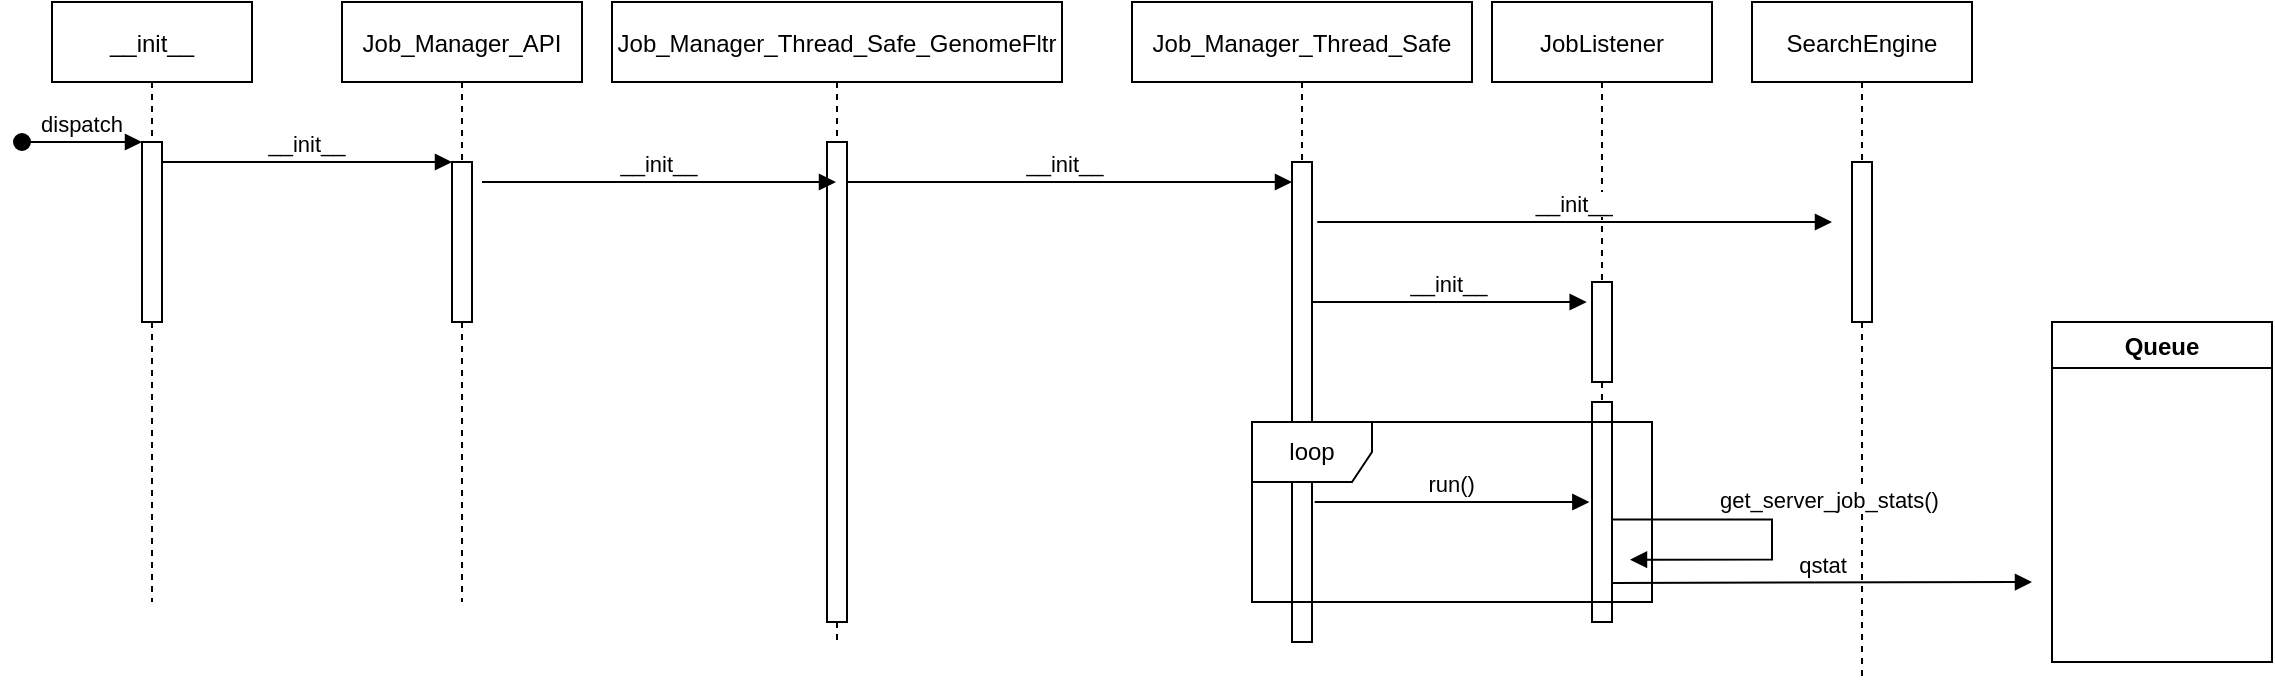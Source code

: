 <mxfile version="15.9.6" type="device" pages="4"><diagram id="kgpKYQtTHZ0yAKxKKP6v" name="init"><mxGraphModel dx="1422" dy="762" grid="1" gridSize="10" guides="1" tooltips="1" connect="1" arrows="1" fold="1" page="1" pageScale="1" pageWidth="850" pageHeight="1100" math="0" shadow="0"><root><mxCell id="0"/><mxCell id="1" parent="0"/><mxCell id="3nuBFxr9cyL0pnOWT2aG-1" value="__init__" style="shape=umlLifeline;perimeter=lifelinePerimeter;container=1;collapsible=0;recursiveResize=0;rounded=0;shadow=0;strokeWidth=1;" parent="1" vertex="1"><mxGeometry x="155" y="80" width="100" height="300" as="geometry"/></mxCell><mxCell id="3nuBFxr9cyL0pnOWT2aG-2" value="" style="points=[];perimeter=orthogonalPerimeter;rounded=0;shadow=0;strokeWidth=1;" parent="3nuBFxr9cyL0pnOWT2aG-1" vertex="1"><mxGeometry x="45" y="70" width="10" height="90" as="geometry"/></mxCell><mxCell id="3nuBFxr9cyL0pnOWT2aG-3" value="dispatch" style="verticalAlign=bottom;startArrow=oval;endArrow=block;startSize=8;shadow=0;strokeWidth=1;" parent="3nuBFxr9cyL0pnOWT2aG-1" target="3nuBFxr9cyL0pnOWT2aG-2" edge="1"><mxGeometry relative="1" as="geometry"><mxPoint x="-15" y="70" as="sourcePoint"/></mxGeometry></mxCell><mxCell id="3nuBFxr9cyL0pnOWT2aG-5" value="Job_Manager_API" style="shape=umlLifeline;perimeter=lifelinePerimeter;container=1;collapsible=0;recursiveResize=0;rounded=0;shadow=0;strokeWidth=1;" parent="1" vertex="1"><mxGeometry x="300" y="80" width="120" height="300" as="geometry"/></mxCell><mxCell id="3nuBFxr9cyL0pnOWT2aG-6" value="" style="points=[];perimeter=orthogonalPerimeter;rounded=0;shadow=0;strokeWidth=1;" parent="3nuBFxr9cyL0pnOWT2aG-5" vertex="1"><mxGeometry x="55" y="80" width="10" height="80" as="geometry"/></mxCell><mxCell id="3nuBFxr9cyL0pnOWT2aG-8" value="__init__" style="verticalAlign=bottom;endArrow=block;entryX=0;entryY=0;shadow=0;strokeWidth=1;" parent="1" source="3nuBFxr9cyL0pnOWT2aG-2" target="3nuBFxr9cyL0pnOWT2aG-6" edge="1"><mxGeometry relative="1" as="geometry"><mxPoint x="275" y="160" as="sourcePoint"/></mxGeometry></mxCell><mxCell id="_Y7UC7lDGgKNetmsWLI4-4" value="JobListener" style="shape=umlLifeline;perimeter=lifelinePerimeter;container=1;collapsible=0;recursiveResize=0;rounded=0;shadow=0;strokeWidth=1;" parent="1" vertex="1"><mxGeometry x="875" y="80" width="110" height="300" as="geometry"/></mxCell><mxCell id="hiWWIujRiTB6omGs6Ski-4" value="__init__" style="verticalAlign=bottom;endArrow=block;shadow=0;strokeWidth=1;" parent="_Y7UC7lDGgKNetmsWLI4-4" edge="1"><mxGeometry relative="1" as="geometry"><mxPoint x="-87.35" y="110" as="sourcePoint"/><mxPoint x="170" y="110" as="targetPoint"/></mxGeometry></mxCell><mxCell id="_Y7UC7lDGgKNetmsWLI4-1" value="Job_Manager_Thread_Safe" style="shape=umlLifeline;perimeter=lifelinePerimeter;container=1;collapsible=0;recursiveResize=0;rounded=0;shadow=0;strokeWidth=1;" parent="1" vertex="1"><mxGeometry x="695" y="80" width="170" height="320" as="geometry"/></mxCell><mxCell id="_Y7UC7lDGgKNetmsWLI4-2" value="" style="points=[];perimeter=orthogonalPerimeter;rounded=0;shadow=0;strokeWidth=1;" parent="_Y7UC7lDGgKNetmsWLI4-1" vertex="1"><mxGeometry x="80" y="80" width="10" height="240" as="geometry"/></mxCell><mxCell id="_Y7UC7lDGgKNetmsWLI4-3" value="__init__" style="verticalAlign=bottom;endArrow=block;shadow=0;strokeWidth=1;" parent="_Y7UC7lDGgKNetmsWLI4-1" edge="1" source="tL4rdZezRA5JAi1P_Z_3-1"><mxGeometry relative="1" as="geometry"><mxPoint x="-85" y="90" as="sourcePoint"/><mxPoint x="80" y="90" as="targetPoint"/></mxGeometry></mxCell><mxCell id="hiWWIujRiTB6omGs6Ski-1" value="SearchEngine" style="shape=umlLifeline;perimeter=lifelinePerimeter;container=1;collapsible=0;recursiveResize=0;rounded=0;shadow=0;strokeWidth=1;size=40;" parent="1" vertex="1"><mxGeometry x="1005" y="80" width="110" height="340" as="geometry"/></mxCell><mxCell id="hiWWIujRiTB6omGs6Ski-2" value="" style="points=[];perimeter=orthogonalPerimeter;rounded=0;shadow=0;strokeWidth=1;" parent="hiWWIujRiTB6omGs6Ski-1" vertex="1"><mxGeometry x="50" y="80" width="10" height="80" as="geometry"/></mxCell><mxCell id="MaKTlrcnVIRnSluh4YFA-4" value="qstat" style="verticalAlign=bottom;endArrow=block;shadow=0;strokeWidth=1;" parent="hiWWIujRiTB6omGs6Ski-1" edge="1"><mxGeometry x="0.004" relative="1" as="geometry"><mxPoint x="-70" y="290.5" as="sourcePoint"/><mxPoint x="140" y="290" as="targetPoint"/><mxPoint as="offset"/></mxGeometry></mxCell><mxCell id="_Y7UC7lDGgKNetmsWLI4-9" value="" style="points=[];perimeter=orthogonalPerimeter;rounded=0;shadow=0;strokeWidth=1;" parent="1" vertex="1"><mxGeometry x="925" y="280" width="10" height="110" as="geometry"/></mxCell><mxCell id="_Y7UC7lDGgKNetmsWLI4-5" value="" style="points=[];perimeter=orthogonalPerimeter;rounded=0;shadow=0;strokeWidth=1;" parent="1" vertex="1"><mxGeometry x="925" y="220" width="10" height="50" as="geometry"/></mxCell><mxCell id="_Y7UC7lDGgKNetmsWLI4-6" value="__init__" style="verticalAlign=bottom;endArrow=block;shadow=0;strokeWidth=1;entryX=-0.265;entryY=0.2;entryDx=0;entryDy=0;entryPerimeter=0;" parent="1" target="_Y7UC7lDGgKNetmsWLI4-5" edge="1"><mxGeometry relative="1" as="geometry"><mxPoint x="785" y="230" as="sourcePoint"/><mxPoint x="950" y="230" as="targetPoint"/></mxGeometry></mxCell><mxCell id="_Y7UC7lDGgKNetmsWLI4-8" value="loop" style="shape=umlFrame;whiteSpace=wrap;html=1;" parent="1" vertex="1"><mxGeometry x="755" y="290" width="200" height="90" as="geometry"/></mxCell><mxCell id="_Y7UC7lDGgKNetmsWLI4-10" value="run()" style="verticalAlign=bottom;endArrow=block;shadow=0;strokeWidth=1;entryX=-0.265;entryY=0.2;entryDx=0;entryDy=0;entryPerimeter=0;" parent="1" edge="1"><mxGeometry relative="1" as="geometry"><mxPoint x="786.33" y="330" as="sourcePoint"/><mxPoint x="923.68" y="330" as="targetPoint"/></mxGeometry></mxCell><mxCell id="Tf6AjnsyxrmSgUDADO7M-1" value="Queue" style="swimlane;" parent="1" vertex="1"><mxGeometry x="1155" y="240" width="110" height="170" as="geometry"/></mxCell><mxCell id="MaKTlrcnVIRnSluh4YFA-3" value="get_server_job_stats()" style="edgeStyle=orthogonalEdgeStyle;html=1;align=left;spacingLeft=2;endArrow=block;rounded=0;" parent="1" edge="1"><mxGeometry x="-0.204" y="10" relative="1" as="geometry"><mxPoint x="935" y="368.82" as="sourcePoint"/><Array as="points"><mxPoint x="935" y="338.82"/><mxPoint x="1015" y="338.82"/><mxPoint x="1015" y="358.82"/></Array><mxPoint x="944" y="358.82" as="targetPoint"/><mxPoint as="offset"/></mxGeometry></mxCell><mxCell id="tL4rdZezRA5JAi1P_Z_3-1" value="Job_Manager_Thread_Safe_GenomeFltr" style="shape=umlLifeline;perimeter=lifelinePerimeter;container=1;collapsible=0;recursiveResize=0;rounded=0;shadow=0;strokeWidth=1;" vertex="1" parent="1"><mxGeometry x="435" y="80" width="225" height="320" as="geometry"/></mxCell><mxCell id="tL4rdZezRA5JAi1P_Z_3-2" value="" style="points=[];perimeter=orthogonalPerimeter;rounded=0;shadow=0;strokeWidth=1;" vertex="1" parent="tL4rdZezRA5JAi1P_Z_3-1"><mxGeometry x="107.5" y="70" width="10" height="240" as="geometry"/></mxCell><mxCell id="tL4rdZezRA5JAi1P_Z_3-3" value="__init__" style="verticalAlign=bottom;endArrow=block;shadow=0;strokeWidth=1;" edge="1" parent="tL4rdZezRA5JAi1P_Z_3-1" target="tL4rdZezRA5JAi1P_Z_3-1"><mxGeometry relative="1" as="geometry"><mxPoint x="-65" y="90" as="sourcePoint"/><mxPoint x="80" y="90" as="targetPoint"/></mxGeometry></mxCell></root></mxGraphModel></diagram><diagram id="3ssnoVWKVJtssGux6J89" name="upload_file"><mxGraphModel dx="1422" dy="762" grid="1" gridSize="10" guides="1" tooltips="1" connect="1" arrows="1" fold="1" page="1" pageScale="1" pageWidth="850" pageHeight="1100" math="0" shadow="0"><root><mxCell id="2NF6qQUNx4uO3reNj_UJ-0"/><mxCell id="2NF6qQUNx4uO3reNj_UJ-1" parent="2NF6qQUNx4uO3reNj_UJ-0"/><mxCell id="8WPa8NwtH2D6zBMaO6E4-0" value="__init__" style="shape=umlLifeline;perimeter=lifelinePerimeter;container=1;collapsible=0;recursiveResize=0;rounded=0;shadow=0;strokeWidth=1;" parent="2NF6qQUNx4uO3reNj_UJ-1" vertex="1"><mxGeometry x="145" y="80" width="100" height="660" as="geometry"/></mxCell><mxCell id="8WPa8NwtH2D6zBMaO6E4-2" value="upload file" style="verticalAlign=bottom;startArrow=oval;endArrow=block;startSize=8;shadow=0;strokeWidth=1;" parent="8WPa8NwtH2D6zBMaO6E4-0" edge="1"><mxGeometry relative="1" as="geometry"><mxPoint x="-15" y="70" as="sourcePoint"/><mxPoint x="45" y="70" as="targetPoint"/></mxGeometry></mxCell><mxCell id="8WPa8NwtH2D6zBMaO6E4-17" value="" style="html=1;points=[];perimeter=orthogonalPerimeter;" parent="8WPa8NwtH2D6zBMaO6E4-0" vertex="1"><mxGeometry x="45" y="60" width="10" height="280" as="geometry"/></mxCell><mxCell id="8WPa8NwtH2D6zBMaO6E4-18" value="verify file uploaded" style="edgeStyle=orthogonalEdgeStyle;html=1;align=left;spacingLeft=2;endArrow=block;rounded=0;" parent="8WPa8NwtH2D6zBMaO6E4-0" edge="1"><mxGeometry relative="1" as="geometry"><mxPoint x="45" y="190" as="sourcePoint"/><Array as="points"><mxPoint x="45" y="80"/><mxPoint x="125" y="80"/><mxPoint x="125" y="100"/></Array><mxPoint x="54" y="100" as="targetPoint"/></mxGeometry></mxCell><mxCell id="9MVu43xXqFyQu6hne-DU-2" value="redirect(/process/&amp;lt;process_id&amp;gt;)" style="html=1;verticalAlign=bottom;endArrow=open;dashed=1;endSize=8;rounded=0;" parent="8WPa8NwtH2D6zBMaO6E4-0" edge="1"><mxGeometry x="1" y="10" relative="1" as="geometry"><mxPoint x="45" y="290" as="sourcePoint"/><mxPoint x="-34.5" y="290" as="targetPoint"/><mxPoint x="-9" y="-10" as="offset"/></mxGeometry></mxCell><mxCell id="8WPa8NwtH2D6zBMaO6E4-3" value="Job_Manager_API" style="shape=umlLifeline;perimeter=lifelinePerimeter;container=1;collapsible=0;recursiveResize=0;rounded=0;shadow=0;strokeWidth=1;" parent="2NF6qQUNx4uO3reNj_UJ-1" vertex="1"><mxGeometry x="300" y="80" width="120" height="660" as="geometry"/></mxCell><mxCell id="8WPa8NwtH2D6zBMaO6E4-4" value="" style="points=[];perimeter=orthogonalPerimeter;rounded=0;shadow=0;strokeWidth=1;" parent="8WPa8NwtH2D6zBMaO6E4-3" vertex="1"><mxGeometry x="55" y="150" width="10" height="80" as="geometry"/></mxCell><mxCell id="9MVu43xXqFyQu6hne-DU-0" value="return" style="html=1;verticalAlign=bottom;endArrow=open;dashed=1;endSize=8;rounded=0;" parent="8WPa8NwtH2D6zBMaO6E4-3" source="8WPa8NwtH2D6zBMaO6E4-3" edge="1"><mxGeometry relative="1" as="geometry"><mxPoint x="30" y="204.5" as="sourcePoint"/><mxPoint x="-90" y="204.5" as="targetPoint"/></mxGeometry></mxCell><mxCell id="6hvEWDKDU55Vjwwy5wcL-0" value="" style="points=[];perimeter=orthogonalPerimeter;rounded=0;shadow=0;strokeWidth=1;" parent="8WPa8NwtH2D6zBMaO6E4-3" vertex="1"><mxGeometry x="55" y="300" width="10" height="250" as="geometry"/></mxCell><mxCell id="6hvEWDKDU55Vjwwy5wcL-1" value="add_process(new_process_id)" style="verticalAlign=bottom;endArrow=block;shadow=0;strokeWidth=1;entryX=-0.265;entryY=0.2;entryDx=0;entryDy=0;entryPerimeter=0;" parent="8WPa8NwtH2D6zBMaO6E4-3" edge="1"><mxGeometry relative="1" as="geometry"><mxPoint x="-90" y="319.5" as="sourcePoint"/><mxPoint x="47.35" y="319.5" as="targetPoint"/></mxGeometry></mxCell><mxCell id="6hvEWDKDU55Vjwwy5wcL-10" value="__validate_input_file(process_id)" style="edgeStyle=orthogonalEdgeStyle;html=1;align=left;spacingLeft=2;endArrow=block;rounded=0;" parent="8WPa8NwtH2D6zBMaO6E4-3" edge="1"><mxGeometry x="-0.444" y="10" relative="1" as="geometry"><mxPoint x="50" y="360" as="sourcePoint"/><Array as="points"><mxPoint x="55" y="320"/><mxPoint x="135" y="320"/><mxPoint x="135" y="340"/></Array><mxPoint x="64" y="340" as="targetPoint"/><mxPoint as="offset"/></mxGeometry></mxCell><mxCell id="8WPa8NwtH2D6zBMaO6E4-6" value="SearchEngine" style="shape=umlLifeline;perimeter=lifelinePerimeter;container=1;collapsible=0;recursiveResize=0;rounded=0;shadow=0;strokeWidth=1;size=40;" parent="2NF6qQUNx4uO3reNj_UJ-1" vertex="1"><mxGeometry x="1030" y="80" width="110" height="800" as="geometry"/></mxCell><mxCell id="6hvEWDKDU55Vjwwy5wcL-23" value="" style="points=[];perimeter=orthogonalPerimeter;rounded=0;shadow=0;strokeWidth=1;" parent="8WPa8NwtH2D6zBMaO6E4-6" vertex="1"><mxGeometry x="50" y="580" width="10" height="140" as="geometry"/></mxCell><mxCell id="8WPa8NwtH2D6zBMaO6E4-9" value="Job_Manager_Thread_Safe" style="shape=umlLifeline;perimeter=lifelinePerimeter;container=1;collapsible=0;recursiveResize=0;rounded=0;shadow=0;strokeWidth=1;" parent="2NF6qQUNx4uO3reNj_UJ-1" vertex="1"><mxGeometry x="850" y="80" width="170" height="770" as="geometry"/></mxCell><mxCell id="8WPa8NwtH2D6zBMaO6E4-10" value="" style="points=[];perimeter=orthogonalPerimeter;rounded=0;shadow=0;strokeWidth=1;" parent="8WPa8NwtH2D6zBMaO6E4-9" vertex="1"><mxGeometry x="80" y="510" width="10" height="190" as="geometry"/></mxCell><mxCell id="8WPa8NwtH2D6zBMaO6E4-16" value="Actor" style="shape=umlActor;verticalLabelPosition=bottom;verticalAlign=top;html=1;" parent="2NF6qQUNx4uO3reNj_UJ-1" vertex="1"><mxGeometry x="90" y="120" width="30" height="60" as="geometry"/></mxCell><mxCell id="8WPa8NwtH2D6zBMaO6E4-20" value="&lt;span style=&quot;white-space: pre&quot;&gt;&#9;&lt;/span&gt;allowed_file()" style="edgeStyle=orthogonalEdgeStyle;html=1;align=left;spacingLeft=2;endArrow=block;rounded=0;" parent="2NF6qQUNx4uO3reNj_UJ-1" edge="1"><mxGeometry x="-0.307" relative="1" as="geometry"><mxPoint x="190" y="260" as="sourcePoint"/><Array as="points"><mxPoint x="190" y="200"/><mxPoint x="270" y="200"/><mxPoint x="270" y="220"/></Array><mxPoint x="199" y="220" as="targetPoint"/><mxPoint as="offset"/></mxGeometry></mxCell><mxCell id="8WPa8NwtH2D6zBMaO6E4-22" value="get_new_process_id ()" style="verticalAlign=bottom;endArrow=block;shadow=0;strokeWidth=1;entryX=-0.265;entryY=0.2;entryDx=0;entryDy=0;entryPerimeter=0;" parent="2NF6qQUNx4uO3reNj_UJ-1" edge="1"><mxGeometry relative="1" as="geometry"><mxPoint x="210" y="260" as="sourcePoint"/><mxPoint x="347.35" y="260" as="targetPoint"/></mxGeometry></mxCell><mxCell id="9MVu43xXqFyQu6hne-DU-1" value="download file" style="edgeStyle=orthogonalEdgeStyle;html=1;align=left;spacingLeft=2;endArrow=block;rounded=0;" parent="2NF6qQUNx4uO3reNj_UJ-1" edge="1"><mxGeometry x="-0.307" relative="1" as="geometry"><mxPoint x="190" y="350" as="sourcePoint"/><Array as="points"><mxPoint x="190" y="310"/><mxPoint x="270" y="310"/><mxPoint x="270" y="330"/></Array><mxPoint x="199" y="330" as="targetPoint"/><mxPoint as="offset"/></mxGeometry></mxCell><mxCell id="6hvEWDKDU55Vjwwy5wcL-2" value="InputValidator" style="shape=umlLifeline;perimeter=lifelinePerimeter;container=1;collapsible=0;recursiveResize=0;rounded=0;shadow=0;strokeWidth=1;" parent="2NF6qQUNx4uO3reNj_UJ-1" vertex="1"><mxGeometry x="460" y="80" width="110" height="500" as="geometry"/></mxCell><mxCell id="6hvEWDKDU55Vjwwy5wcL-3" value="" style="points=[];perimeter=orthogonalPerimeter;rounded=0;shadow=0;strokeWidth=1;" parent="6hvEWDKDU55Vjwwy5wcL-2" vertex="1"><mxGeometry x="50" y="360" width="10" height="130" as="geometry"/></mxCell><mxCell id="6hvEWDKDU55Vjwwy5wcL-13" value="validate_input_file(file2check)" style="verticalAlign=bottom;endArrow=block;shadow=0;strokeWidth=1;" parent="6hvEWDKDU55Vjwwy5wcL-2" edge="1"><mxGeometry relative="1" as="geometry"><mxPoint x="-80" y="380" as="sourcePoint"/><mxPoint x="40" y="380" as="targetPoint"/></mxGeometry></mxCell><mxCell id="6hvEWDKDU55Vjwwy5wcL-19" value="return" style="html=1;verticalAlign=bottom;endArrow=open;dashed=1;endSize=8;rounded=0;" parent="6hvEWDKDU55Vjwwy5wcL-2" edge="1"><mxGeometry relative="1" as="geometry"><mxPoint x="39.5" y="480" as="sourcePoint"/><mxPoint x="-90" y="480" as="targetPoint"/></mxGeometry></mxCell><mxCell id="6hvEWDKDU55Vjwwy5wcL-18" value="__is_fasta()" style="edgeStyle=orthogonalEdgeStyle;html=1;align=left;spacingLeft=2;endArrow=block;rounded=0;" parent="2NF6qQUNx4uO3reNj_UJ-1" edge="1"><mxGeometry x="-0.444" y="10" relative="1" as="geometry"><mxPoint x="510" y="540" as="sourcePoint"/><Array as="points"><mxPoint x="510" y="500"/><mxPoint x="590" y="500"/><mxPoint x="590" y="520"/></Array><mxPoint x="519" y="520" as="targetPoint"/><mxPoint as="offset"/></mxGeometry></mxCell><mxCell id="6hvEWDKDU55Vjwwy5wcL-22" value="add_kraken_process(process_id,params)" style="verticalAlign=bottom;endArrow=block;shadow=0;strokeWidth=1;" parent="2NF6qQUNx4uO3reNj_UJ-1" target="6uLSWgiopAMplojVjvjQ-0" edge="1"><mxGeometry relative="1" as="geometry"><mxPoint x="365" y="600" as="sourcePoint"/><mxPoint x="660" y="600" as="targetPoint"/></mxGeometry></mxCell><mxCell id="WTTva5KmCLbqHMokNp3--2" value="_create_kraken_search_job_text(...)" style="edgeStyle=orthogonalEdgeStyle;html=1;align=left;spacingLeft=2;endArrow=block;rounded=0;" parent="2NF6qQUNx4uO3reNj_UJ-1" edge="1"><mxGeometry x="-0.444" y="10" relative="1" as="geometry"><mxPoint x="1080" y="720.03" as="sourcePoint"/><Array as="points"><mxPoint x="1080" y="680.03"/><mxPoint x="1160" y="680.03"/><mxPoint x="1160" y="700.03"/></Array><mxPoint x="1089" y="700.03" as="targetPoint"/><mxPoint as="offset"/></mxGeometry></mxCell><mxCell id="WTTva5KmCLbqHMokNp3--3" value="Queue" style="swimlane;" parent="2NF6qQUNx4uO3reNj_UJ-1" vertex="1"><mxGeometry x="1310" y="620" width="110" height="170" as="geometry"/></mxCell><mxCell id="WTTva5KmCLbqHMokNp3--4" value="submit job to queq" style="verticalAlign=bottom;endArrow=block;shadow=0;strokeWidth=1;" parent="2NF6qQUNx4uO3reNj_UJ-1" edge="1"><mxGeometry x="0.004" relative="1" as="geometry"><mxPoint x="1090" y="730.5" as="sourcePoint"/><mxPoint x="1300" y="730" as="targetPoint"/><mxPoint as="offset"/></mxGeometry></mxCell><mxCell id="6uLSWgiopAMplojVjvjQ-0" value="Job_Manager_Thread_Safe_GenomeFltr" style="shape=umlLifeline;perimeter=lifelinePerimeter;container=1;collapsible=0;recursiveResize=0;rounded=0;shadow=0;strokeWidth=1;" vertex="1" parent="2NF6qQUNx4uO3reNj_UJ-1"><mxGeometry x="590" y="80" width="250" height="770" as="geometry"/></mxCell><mxCell id="6uLSWgiopAMplojVjvjQ-1" value="" style="points=[];perimeter=orthogonalPerimeter;rounded=0;shadow=0;strokeWidth=1;" vertex="1" parent="6uLSWgiopAMplojVjvjQ-0"><mxGeometry x="120" y="510" width="10" height="190" as="geometry"/></mxCell><mxCell id="UWWVbJdBg9xk7gaQM5B0-3" value="add_process(process_id, job_prefix, params)" style="verticalAlign=bottom;endArrow=block;shadow=0;strokeWidth=1;" edge="1" parent="6uLSWgiopAMplojVjvjQ-0" target="8WPa8NwtH2D6zBMaO6E4-9"><mxGeometry x="0.004" relative="1" as="geometry"><mxPoint x="130" y="540.5" as="sourcePoint"/><mxPoint x="269.5" y="540" as="targetPoint"/><mxPoint as="offset"/></mxGeometry></mxCell><mxCell id="UWWVbJdBg9xk7gaQM5B0-7" value="return pbs_id" style="html=1;verticalAlign=bottom;endArrow=open;dashed=1;endSize=8;rounded=0;exitX=-0.1;exitY=0.675;exitDx=0;exitDy=0;exitPerimeter=0;" edge="1" parent="6uLSWgiopAMplojVjvjQ-0"><mxGeometry x="0.313" relative="1" as="geometry"><mxPoint x="489" y="620" as="sourcePoint"/><mxPoint x="130" y="620" as="targetPoint"/><mxPoint as="offset"/></mxGeometry></mxCell><mxCell id="6hvEWDKDU55Vjwwy5wcL-16" value="unzip_file()" style="edgeStyle=orthogonalEdgeStyle;html=1;align=left;spacingLeft=2;endArrow=block;rounded=0;" parent="2NF6qQUNx4uO3reNj_UJ-1" edge="1"><mxGeometry x="-0.444" y="10" relative="1" as="geometry"><mxPoint x="510" y="500" as="sourcePoint"/><Array as="points"><mxPoint x="510" y="460"/><mxPoint x="590" y="460"/><mxPoint x="590" y="480"/></Array><mxPoint x="519" y="480" as="targetPoint"/><mxPoint as="offset"/></mxGeometry></mxCell><mxCell id="UWWVbJdBg9xk7gaQM5B0-0" value="__is_fastqc()" style="edgeStyle=orthogonalEdgeStyle;html=1;align=left;spacingLeft=2;endArrow=block;rounded=0;" edge="1" parent="2NF6qQUNx4uO3reNj_UJ-1"><mxGeometry x="-0.444" y="10" relative="1" as="geometry"><mxPoint x="510" y="580" as="sourcePoint"/><Array as="points"><mxPoint x="510" y="540"/><mxPoint x="590" y="540"/><mxPoint x="590" y="560"/></Array><mxPoint x="519" y="560" as="targetPoint"/><mxPoint as="offset"/></mxGeometry></mxCell><mxCell id="UWWVbJdBg9xk7gaQM5B0-5" value="kraken_search(file2fltr)" style="verticalAlign=bottom;endArrow=block;shadow=0;strokeWidth=1;exitX=0.9;exitY=0.447;exitDx=0;exitDy=0;exitPerimeter=0;" edge="1" parent="2NF6qQUNx4uO3reNj_UJ-1" source="6uLSWgiopAMplojVjvjQ-1"><mxGeometry x="-0.4" relative="1" as="geometry"><mxPoint x="940" y="654" as="sourcePoint"/><mxPoint x="1080" y="675" as="targetPoint"/><mxPoint as="offset"/></mxGeometry></mxCell><mxCell id="WTTva5KmCLbqHMokNp3--1" value="return pbs_id" style="html=1;verticalAlign=bottom;endArrow=open;dashed=1;endSize=8;rounded=0;exitX=1.5;exitY=0.726;exitDx=0;exitDy=0;exitPerimeter=0;" parent="2NF6qQUNx4uO3reNj_UJ-1" edge="1" target="8WPa8NwtH2D6zBMaO6E4-9" source="6uLSWgiopAMplojVjvjQ-1"><mxGeometry x="0.313" relative="1" as="geometry"><mxPoint x="1080" y="690" as="sourcePoint"/><mxPoint x="860" y="475" as="targetPoint"/><mxPoint as="offset"/></mxGeometry></mxCell><mxCell id="6hvEWDKDU55Vjwwy5wcL-25" value="__kraken_process(process_id, params)" style="verticalAlign=bottom;endArrow=block;shadow=0;strokeWidth=1;entryX=1.4;entryY=0.3;entryDx=0;entryDy=0;entryPerimeter=0;exitX=-0.1;exitY=0.305;exitDx=0;exitDy=0;exitPerimeter=0;" parent="2NF6qQUNx4uO3reNj_UJ-1" edge="1" target="6uLSWgiopAMplojVjvjQ-1" source="8WPa8NwtH2D6zBMaO6E4-10"><mxGeometry x="0.004" relative="1" as="geometry"><mxPoint x="930" y="644" as="sourcePoint"/><mxPoint x="1079.5" y="640" as="targetPoint"/><mxPoint as="offset"/></mxGeometry></mxCell></root></mxGraphModel></diagram><diagram id="jOtDWK_swTxx2qzwGr96" name="job_state_update"><mxGraphModel dx="2272" dy="762" grid="1" gridSize="10" guides="1" tooltips="1" connect="1" arrows="1" fold="1" page="1" pageScale="1" pageWidth="850" pageHeight="1100" math="0" shadow="0"><root><mxCell id="6DMC-QhicI65ATIJ1dfr-0"/><mxCell id="6DMC-QhicI65ATIJ1dfr-1" parent="6DMC-QhicI65ATIJ1dfr-0"/><mxCell id="QxCVj4S0CoNm5_1dV2VC-0" value="__init__" style="shape=umlLifeline;perimeter=lifelinePerimeter;container=1;collapsible=0;recursiveResize=0;rounded=0;shadow=0;strokeWidth=1;" parent="6DMC-QhicI65ATIJ1dfr-1" vertex="1"><mxGeometry x="145" y="80" width="100" height="480" as="geometry"/></mxCell><mxCell id="QxCVj4S0CoNm5_1dV2VC-2" value="" style="html=1;points=[];perimeter=orthogonalPerimeter;" parent="QxCVj4S0CoNm5_1dV2VC-0" vertex="1"><mxGeometry x="45" y="90" width="10" height="330" as="geometry"/></mxCell><mxCell id="QBQpYcg5XxH1AYAVmz0p-12" value="/process_state/&lt;process_id&gt;" style="verticalAlign=bottom;endArrow=block;shadow=0;strokeWidth=1;" parent="QxCVj4S0CoNm5_1dV2VC-0" edge="1"><mxGeometry x="0.004" relative="1" as="geometry"><mxPoint x="-120" y="130.5" as="sourcePoint"/><mxPoint x="40" y="130" as="targetPoint"/><mxPoint as="offset"/></mxGeometry></mxCell><mxCell id="QBQpYcg5XxH1AYAVmz0p-13" value="refresh if relevant" style="verticalAlign=bottom;endArrow=block;shadow=0;strokeWidth=1;" parent="QxCVj4S0CoNm5_1dV2VC-0" edge="1"><mxGeometry x="0.004" relative="1" as="geometry"><mxPoint x="-115" y="300.5" as="sourcePoint"/><mxPoint x="45" y="300" as="targetPoint"/><mxPoint as="offset"/></mxGeometry></mxCell><mxCell id="QxCVj4S0CoNm5_1dV2VC-5" value="Job_Manager_API" style="shape=umlLifeline;perimeter=lifelinePerimeter;container=1;collapsible=0;recursiveResize=0;rounded=0;shadow=0;strokeWidth=1;" parent="6DMC-QhicI65ATIJ1dfr-1" vertex="1"><mxGeometry x="300" y="80" width="120" height="480" as="geometry"/></mxCell><mxCell id="QxCVj4S0CoNm5_1dV2VC-8" value="" style="points=[];perimeter=orthogonalPerimeter;rounded=0;shadow=0;strokeWidth=1;" parent="QxCVj4S0CoNm5_1dV2VC-5" vertex="1"><mxGeometry x="55" y="310" width="10" height="100" as="geometry"/></mxCell><mxCell id="QxCVj4S0CoNm5_1dV2VC-17" value="Actor" style="shape=umlActor;verticalLabelPosition=bottom;verticalAlign=top;html=1;" parent="6DMC-QhicI65ATIJ1dfr-1" vertex="1"><mxGeometry x="-150" y="150" width="30" height="60" as="geometry"/></mxCell><mxCell id="zKtfVilqpcklUzF5oBzC-2" value="Job_Manager_Thread_Safe" style="shape=umlLifeline;perimeter=lifelinePerimeter;container=1;collapsible=0;recursiveResize=0;rounded=0;shadow=0;strokeWidth=1;" parent="6DMC-QhicI65ATIJ1dfr-1" vertex="1"><mxGeometry x="680" y="80" width="170" height="480" as="geometry"/></mxCell><mxCell id="zKtfVilqpcklUzF5oBzC-12" value="calls required function" style="verticalAlign=bottom;endArrow=block;entryX=1;entryY=0;shadow=0;strokeWidth=1;" parent="zKtfVilqpcklUzF5oBzC-2" edge="1"><mxGeometry relative="1" as="geometry"><mxPoint x="230" y="280" as="sourcePoint"/><mxPoint x="90" y="280" as="targetPoint"/></mxGeometry></mxCell><mxCell id="zSkAI_YXQy3p0VgWMxZL-0" value="changes process states" style="edgeStyle=orthogonalEdgeStyle;html=1;align=left;spacingLeft=2;endArrow=block;rounded=0;" parent="zKtfVilqpcklUzF5oBzC-2" edge="1"><mxGeometry x="-0.403" relative="1" as="geometry"><mxPoint x="80" y="330" as="sourcePoint"/><Array as="points"><mxPoint x="80" y="300"/><mxPoint x="160" y="300"/><mxPoint x="160" y="320"/></Array><mxPoint x="89" y="320" as="targetPoint"/><mxPoint as="offset"/></mxGeometry></mxCell><mxCell id="QBQpYcg5XxH1AYAVmz0p-2" value="func2update(process_id, state)" style="verticalAlign=bottom;endArrow=block;shadow=0;strokeWidth=1;" parent="zKtfVilqpcklUzF5oBzC-2" edge="1" target="z9b0rPERxNdd1z1Hzx72-3"><mxGeometry x="-0.24" relative="1" as="geometry"><mxPoint x="80" y="360" as="sourcePoint"/><mxPoint x="-80" y="360" as="targetPoint"/><mxPoint as="offset"/></mxGeometry></mxCell><mxCell id="zKtfVilqpcklUzF5oBzC-0" value="JobListener" style="shape=umlLifeline;perimeter=lifelinePerimeter;container=1;collapsible=0;recursiveResize=0;rounded=0;shadow=0;strokeWidth=1;" parent="6DMC-QhicI65ATIJ1dfr-1" vertex="1"><mxGeometry x="860" y="80" width="110" height="480" as="geometry"/></mxCell><mxCell id="zKtfVilqpcklUzF5oBzC-3" value="" style="points=[];perimeter=orthogonalPerimeter;rounded=0;shadow=0;strokeWidth=1;" parent="zKtfVilqpcklUzF5oBzC-0" vertex="1"><mxGeometry x="-100" y="85" width="10" height="285" as="geometry"/></mxCell><mxCell id="zKtfVilqpcklUzF5oBzC-7" value="" style="points=[];perimeter=orthogonalPerimeter;rounded=0;shadow=0;strokeWidth=1;" parent="zKtfVilqpcklUzF5oBzC-0" vertex="1"><mxGeometry x="50" y="85" width="10" height="215" as="geometry"/></mxCell><mxCell id="zKtfVilqpcklUzF5oBzC-10" value="loop" style="shape=umlFrame;whiteSpace=wrap;html=1;" parent="zKtfVilqpcklUzF5oBzC-0" vertex="1"><mxGeometry x="-120" y="95" width="200" height="155" as="geometry"/></mxCell><mxCell id="zKtfVilqpcklUzF5oBzC-11" value="run()" style="verticalAlign=bottom;endArrow=block;shadow=0;strokeWidth=1;entryX=-0.265;entryY=0.2;entryDx=0;entryDy=0;entryPerimeter=0;" parent="zKtfVilqpcklUzF5oBzC-0" edge="1"><mxGeometry relative="1" as="geometry"><mxPoint x="-88.67" y="135" as="sourcePoint"/><mxPoint x="48.68" y="135" as="targetPoint"/></mxGeometry></mxCell><mxCell id="zKtfVilqpcklUzF5oBzC-13" value="Queue" style="swimlane;" parent="zKtfVilqpcklUzF5oBzC-0" vertex="1"><mxGeometry x="220" y="65" width="110" height="170" as="geometry"/></mxCell><mxCell id="zKtfVilqpcklUzF5oBzC-15" value="client&#10;/process_state/&lt;process_id&gt;" style="shape=umlLifeline;perimeter=lifelinePerimeter;container=1;collapsible=0;recursiveResize=0;rounded=0;shadow=0;strokeWidth=1;" parent="6DMC-QhicI65ATIJ1dfr-1" vertex="1"><mxGeometry x="-60" y="80" width="170" height="480" as="geometry"/></mxCell><mxCell id="zKtfVilqpcklUzF5oBzC-16" value="" style="verticalAlign=bottom;startArrow=oval;endArrow=block;startSize=8;shadow=0;strokeWidth=1;" parent="zKtfVilqpcklUzF5oBzC-15" edge="1"><mxGeometry relative="1" as="geometry"><mxPoint x="-50" y="100" as="sourcePoint"/><mxPoint x="70" y="100" as="targetPoint"/></mxGeometry></mxCell><mxCell id="zKtfVilqpcklUzF5oBzC-17" value="" style="html=1;points=[];perimeter=orthogonalPerimeter;" parent="zKtfVilqpcklUzF5oBzC-15" vertex="1"><mxGeometry x="80" y="60" width="10" height="360" as="geometry"/></mxCell><mxCell id="QBQpYcg5XxH1AYAVmz0p-3" value="loop" style="shape=umlFrame;whiteSpace=wrap;html=1;" parent="zKtfVilqpcklUzF5oBzC-15" vertex="1"><mxGeometry x="50" y="150" width="230" height="170" as="geometry"/></mxCell><mxCell id="zSkAI_YXQy3p0VgWMxZL-1" value="get_server_job_stats()" style="edgeStyle=orthogonalEdgeStyle;html=1;align=left;spacingLeft=2;endArrow=block;rounded=0;" parent="6DMC-QhicI65ATIJ1dfr-1" edge="1"><mxGeometry x="-0.204" y="10" relative="1" as="geometry"><mxPoint x="910" y="260" as="sourcePoint"/><Array as="points"><mxPoint x="910" y="230"/><mxPoint x="990" y="230"/><mxPoint x="990" y="250"/></Array><mxPoint x="919" y="250" as="targetPoint"/><mxPoint as="offset"/></mxGeometry></mxCell><mxCell id="zKtfVilqpcklUzF5oBzC-14" value="qstat" style="verticalAlign=bottom;endArrow=block;shadow=0;strokeWidth=1;" parent="6DMC-QhicI65ATIJ1dfr-1" edge="1"><mxGeometry x="0.004" relative="1" as="geometry"><mxPoint x="920" y="270.5" as="sourcePoint"/><mxPoint x="1080" y="270" as="targetPoint"/><mxPoint as="offset"/></mxGeometry></mxCell><mxCell id="QBQpYcg5XxH1AYAVmz0p-0" value="handle_job_state(...)" style="edgeStyle=orthogonalEdgeStyle;html=1;align=left;spacingLeft=2;endArrow=block;rounded=0;" parent="6DMC-QhicI65ATIJ1dfr-1" edge="1"><mxGeometry x="-0.204" y="10" relative="1" as="geometry"><mxPoint x="910" y="320" as="sourcePoint"/><Array as="points"><mxPoint x="910" y="290"/><mxPoint x="990" y="290"/><mxPoint x="990" y="310"/></Array><mxPoint x="919" y="310" as="targetPoint"/><mxPoint as="offset"/></mxGeometry></mxCell><mxCell id="QBQpYcg5XxH1AYAVmz0p-4" value="listens /stream" style="verticalAlign=bottom;endArrow=block;shadow=0;strokeWidth=1;entryX=-0.265;entryY=0.2;entryDx=0;entryDy=0;entryPerimeter=0;" parent="6DMC-QhicI65ATIJ1dfr-1" edge="1"><mxGeometry relative="1" as="geometry"><mxPoint x="50.0" y="279.41" as="sourcePoint"/><mxPoint x="187.35" y="279.41" as="targetPoint"/></mxGeometry></mxCell><mxCell id="QBQpYcg5XxH1AYAVmz0p-6" value="" style="edgeStyle=elbowEdgeStyle;endArrow=classic;html=1;rounded=0;entryX=0.535;entryY=0.474;entryDx=0;entryDy=0;entryPerimeter=0;" parent="6DMC-QhicI65ATIJ1dfr-1" target="QxCVj4S0CoNm5_1dV2VC-0" edge="1"><mxGeometry width="50" height="50" relative="1" as="geometry"><mxPoint x="340" y="470" as="sourcePoint"/><mxPoint x="250" y="310" as="targetPoint"/><Array as="points"><mxPoint x="261" y="430"/></Array></mxGeometry></mxCell><mxCell id="QBQpYcg5XxH1AYAVmz0p-8" value="update_html(process_id)" style="edgeLabel;html=1;align=center;verticalAlign=middle;resizable=0;points=[];" parent="QBQpYcg5XxH1AYAVmz0p-6" vertex="1" connectable="0"><mxGeometry x="-0.519" relative="1" as="geometry"><mxPoint x="-17" y="-10" as="offset"/></mxGeometry></mxCell><mxCell id="QBQpYcg5XxH1AYAVmz0p-9" value="broadcast" style="endArrow=classic;html=1;rounded=0;" parent="6DMC-QhicI65ATIJ1dfr-1" edge="1"><mxGeometry x="0.035" width="50" height="50" relative="1" as="geometry"><mxPoint x="185" y="340" as="sourcePoint"/><mxPoint x="40" y="340" as="targetPoint"/><mxPoint as="offset"/></mxGeometry></mxCell><mxCell id="z9b0rPERxNdd1z1Hzx72-3" value="Job_Manager_Thread_Safe_GenomeFltr" style="shape=umlLifeline;perimeter=lifelinePerimeter;container=1;collapsible=0;recursiveResize=0;rounded=0;shadow=0;strokeWidth=1;" vertex="1" parent="6DMC-QhicI65ATIJ1dfr-1"><mxGeometry x="430" y="80" width="240" height="480" as="geometry"/></mxCell><mxCell id="WfhEWPf5V-LO5l771zTu-0" value="" style="points=[];perimeter=orthogonalPerimeter;rounded=0;shadow=0;strokeWidth=1;" vertex="1" parent="z9b0rPERxNdd1z1Hzx72-3"><mxGeometry x="115" y="350" width="10" height="60" as="geometry"/></mxCell><mxCell id="WfhEWPf5V-LO5l771zTu-1" value="__process_state_changed(process_id, state)" style="verticalAlign=bottom;endArrow=block;shadow=0;strokeWidth=1;" edge="1" parent="z9b0rPERxNdd1z1Hzx72-3"><mxGeometry x="0.2" y="-10" relative="1" as="geometry"><mxPoint x="110" y="380" as="sourcePoint"/><mxPoint x="-65" y="379.5" as="targetPoint"/><mxPoint x="1" as="offset"/></mxGeometry></mxCell></root></mxGraphModel></diagram><diagram id="KwAJdtQEdS-m4PLRxZHg" name="UML_Diagram"><mxGraphModel dx="1422" dy="762" grid="1" gridSize="10" guides="1" tooltips="1" connect="1" arrows="1" fold="1" page="1" pageScale="1" pageWidth="850" pageHeight="1100" math="0" shadow="0"><root><mxCell id="6I5BqEDTIom32szpAqBT-0"/><mxCell id="6I5BqEDTIom32szpAqBT-1" parent="6I5BqEDTIom32szpAqBT-0"/><mxCell id="6I5BqEDTIom32szpAqBT-2" value="__init__" style="html=1;" vertex="1" parent="6I5BqEDTIom32szpAqBT-1"><mxGeometry x="330" y="140" width="110" height="50" as="geometry"/></mxCell><mxCell id="6I5BqEDTIom32szpAqBT-7" value="" style="edgeStyle=orthogonalEdgeStyle;rounded=0;orthogonalLoop=1;jettySize=auto;html=1;endArrow=diamondThin;endFill=0;endSize=22;" edge="1" parent="6I5BqEDTIom32szpAqBT-1" source="6I5BqEDTIom32szpAqBT-3" target="6I5BqEDTIom32szpAqBT-6"><mxGeometry relative="1" as="geometry"/></mxCell><mxCell id="6I5BqEDTIom32szpAqBT-3" value="Job_Manager_API" style="html=1;" vertex="1" parent="6I5BqEDTIom32szpAqBT-1"><mxGeometry x="330" y="240" width="110" height="50" as="geometry"/></mxCell><mxCell id="6I5BqEDTIom32szpAqBT-4" value="Job_Manager_Thread_Safe_GenomeFltr" style="html=1;" vertex="1" parent="6I5BqEDTIom32szpAqBT-1"><mxGeometry x="265" y="350" width="240" height="50" as="geometry"/></mxCell><mxCell id="6I5BqEDTIom32szpAqBT-5" value="Job_Manager_Thread_Safe" style="html=1;" vertex="1" parent="6I5BqEDTIom32szpAqBT-1"><mxGeometry x="265" y="450" width="240" height="50" as="geometry"/></mxCell><mxCell id="6I5BqEDTIom32szpAqBT-6" value="InputValidator" style="whiteSpace=wrap;html=1;" vertex="1" parent="6I5BqEDTIom32szpAqBT-1"><mxGeometry x="590" y="235" width="120" height="60" as="geometry"/></mxCell><mxCell id="6I5BqEDTIom32szpAqBT-9" value="" style="edgeStyle=orthogonalEdgeStyle;rounded=0;orthogonalLoop=1;jettySize=auto;html=1;endArrow=diamondThin;endFill=0;endSize=22;exitX=0.5;exitY=1;exitDx=0;exitDy=0;" edge="1" parent="6I5BqEDTIom32szpAqBT-1" source="6I5BqEDTIom32szpAqBT-2" target="6I5BqEDTIom32szpAqBT-3"><mxGeometry relative="1" as="geometry"><mxPoint x="450" y="275" as="sourcePoint"/><mxPoint x="600" y="275" as="targetPoint"/></mxGeometry></mxCell><mxCell id="6I5BqEDTIom32szpAqBT-10" value="" style="edgeStyle=orthogonalEdgeStyle;rounded=0;orthogonalLoop=1;jettySize=auto;html=1;endArrow=diamondThin;endFill=0;endSize=22;exitX=0.5;exitY=1;exitDx=0;exitDy=0;entryX=0.5;entryY=0;entryDx=0;entryDy=0;" edge="1" parent="6I5BqEDTIom32szpAqBT-1" source="6I5BqEDTIom32szpAqBT-3" target="6I5BqEDTIom32szpAqBT-4"><mxGeometry relative="1" as="geometry"><mxPoint x="395" y="200" as="sourcePoint"/><mxPoint x="395" y="250" as="targetPoint"/></mxGeometry></mxCell><mxCell id="6I5BqEDTIom32szpAqBT-11" value="" style="edgeStyle=orthogonalEdgeStyle;rounded=0;orthogonalLoop=1;jettySize=auto;html=1;endArrow=diamondThin;endFill=0;endSize=22;exitX=0.5;exitY=1;exitDx=0;exitDy=0;entryX=0.5;entryY=0;entryDx=0;entryDy=0;" edge="1" parent="6I5BqEDTIom32szpAqBT-1" source="6I5BqEDTIom32szpAqBT-4" target="6I5BqEDTIom32szpAqBT-5"><mxGeometry relative="1" as="geometry"><mxPoint x="395" y="300" as="sourcePoint"/><mxPoint x="395" y="360" as="targetPoint"/></mxGeometry></mxCell><mxCell id="6I5BqEDTIom32szpAqBT-12" value="" style="edgeStyle=orthogonalEdgeStyle;rounded=0;orthogonalLoop=1;jettySize=auto;html=1;endArrow=diamondThin;endFill=0;endSize=22;exitX=1;exitY=0.5;exitDx=0;exitDy=0;entryX=0;entryY=0.5;entryDx=0;entryDy=0;" edge="1" parent="6I5BqEDTIom32szpAqBT-1" source="6I5BqEDTIom32szpAqBT-4" target="6I5BqEDTIom32szpAqBT-13"><mxGeometry relative="1" as="geometry"><mxPoint x="717.5" y="470" as="sourcePoint"/><mxPoint x="610" y="350" as="targetPoint"/></mxGeometry></mxCell><mxCell id="6I5BqEDTIom32szpAqBT-13" value="SearchEngine" style="whiteSpace=wrap;html=1;" vertex="1" parent="6I5BqEDTIom32szpAqBT-1"><mxGeometry x="620" y="320" width="120" height="60" as="geometry"/></mxCell><mxCell id="6I5BqEDTIom32szpAqBT-14" value="SearchResultAnalyzer" style="whiteSpace=wrap;html=1;" vertex="1" parent="6I5BqEDTIom32szpAqBT-1"><mxGeometry x="620" y="400" width="130" height="60" as="geometry"/></mxCell><mxCell id="6I5BqEDTIom32szpAqBT-16" value="" style="edgeStyle=orthogonalEdgeStyle;rounded=0;orthogonalLoop=1;jettySize=auto;html=1;endArrow=diamondThin;endFill=0;endSize=22;exitX=1;exitY=0.75;exitDx=0;exitDy=0;entryX=0;entryY=0.5;entryDx=0;entryDy=0;" edge="1" parent="6I5BqEDTIom32szpAqBT-1" source="6I5BqEDTIom32szpAqBT-4" target="6I5BqEDTIom32szpAqBT-14"><mxGeometry relative="1" as="geometry"><mxPoint x="515" y="385" as="sourcePoint"/><mxPoint x="630" y="360" as="targetPoint"/></mxGeometry></mxCell><mxCell id="6I5BqEDTIom32szpAqBT-17" value="" style="edgeStyle=orthogonalEdgeStyle;rounded=0;orthogonalLoop=1;jettySize=auto;html=1;endArrow=diamondThin;endFill=0;endSize=22;exitX=0.5;exitY=1;exitDx=0;exitDy=0;entryX=0.5;entryY=0;entryDx=0;entryDy=0;" edge="1" parent="6I5BqEDTIom32szpAqBT-1"><mxGeometry relative="1" as="geometry"><mxPoint x="350" y="500" as="sourcePoint"/><mxPoint x="350" y="550" as="targetPoint"/></mxGeometry></mxCell><mxCell id="6I5BqEDTIom32szpAqBT-18" value="JobListener" style="html=1;" vertex="1" parent="6I5BqEDTIom32szpAqBT-1"><mxGeometry x="290" y="550" width="120" height="50" as="geometry"/></mxCell></root></mxGraphModel></diagram></mxfile>